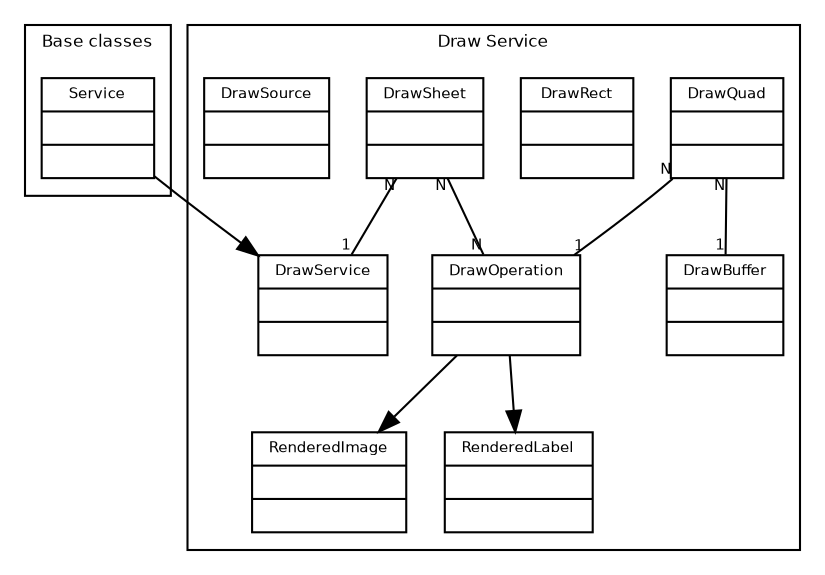 digraph G {
	fontname = "Bitstream Vera Sans"
	fontsize = 8
	size = "13,13"
	
	node [
		fontname = "Bitstream Vera Sans"
		fontsize = 7
		shape = "record"	
	]
	
	edge [
		fontname = "Bitstream Vera Sans"
		fontsize = 7
	]
	
	
	subgraph clusterBase {
		label = "Base classes"
	
		Service [
			label = "{Service||}"
		]
	}
	
	subgraph clusterDrawSvc {
		label = "Draw Service"
		
		DrawService [
			label = "{DrawService||}"
		]
	
		DrawBuffer [ label = "{DrawBuffer||}" ]
		DrawOperation [ label = "{DrawOperation||}" ]
		DrawQuad [ label = "{DrawQuad||}" ]
		DrawRect [ label = "{DrawRect||}" ]
		DrawSheet [ label = "{DrawSheet||}" ]
		DrawSource [ label = "{DrawSource||}" ]
		
		RenderedImage [ label = "{RenderedImage||}" ]
		RenderedLabel [ label = "{RenderedLabel||}" ]
		
	}
	
	Service -> DrawService
	DrawOperation -> RenderedImage
	DrawOperation -> RenderedLabel
	
	edge [
		arrowhead = "none"

                headlabel = "1"
                taillabel = "N"
	]
	
	DrawSheet -> DrawService
	DrawQuad -> DrawOperation
	DrawQuad -> DrawBuffer
	
	edge [
		arrowhead = "none"

                headlabel = "N"
                taillabel = "N"
	]

	DrawSheet -> DrawOperation
}